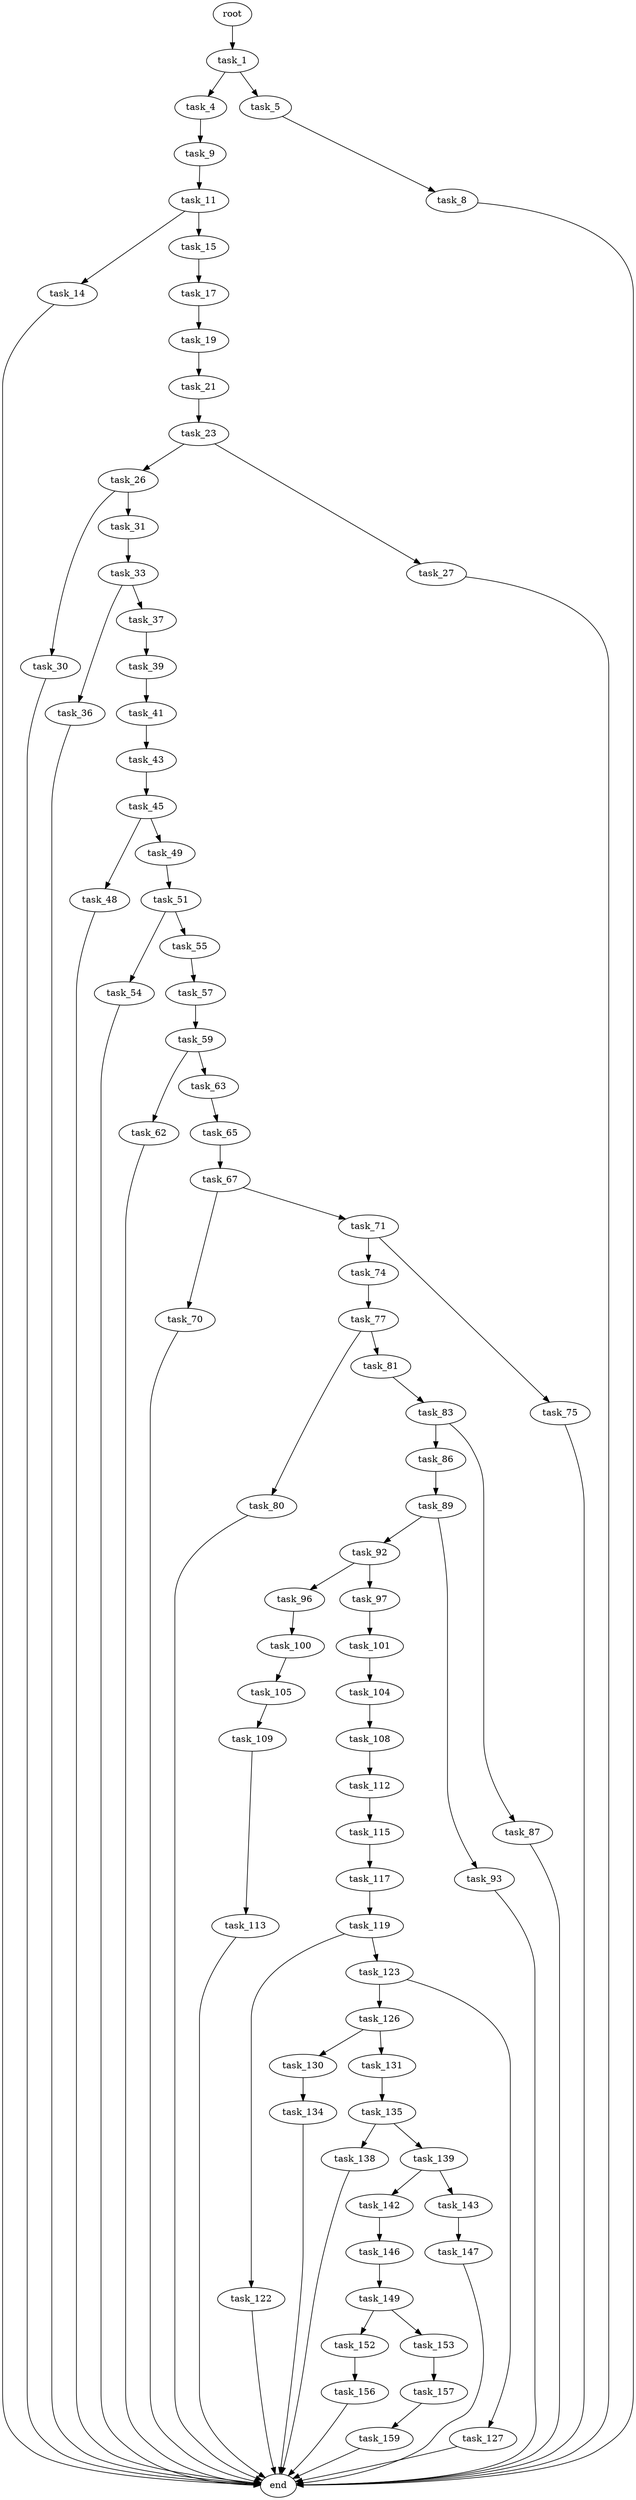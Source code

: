 digraph G {
  root [size="0.000000"];
  task_1 [size="652719563600.000000"];
  task_4 [size="224463641398.000000"];
  task_5 [size="185597861644.000000"];
  task_9 [size="35230218785.000000"];
  task_8 [size="425520221981.000000"];
  end [size="0.000000"];
  task_11 [size="368293445632.000000"];
  task_14 [size="1073741824000.000000"];
  task_15 [size="156338217612.000000"];
  task_17 [size="1073741824000.000000"];
  task_19 [size="3358210033.000000"];
  task_21 [size="7864923185.000000"];
  task_23 [size="451995786909.000000"];
  task_26 [size="1972795007.000000"];
  task_27 [size="549755813888.000000"];
  task_30 [size="368293445632.000000"];
  task_31 [size="186058335900.000000"];
  task_33 [size="23893451429.000000"];
  task_36 [size="368293445632.000000"];
  task_37 [size="6795521548.000000"];
  task_39 [size="231928233984.000000"];
  task_41 [size="25459906439.000000"];
  task_43 [size="130012052148.000000"];
  task_45 [size="117967111104.000000"];
  task_48 [size="24686755356.000000"];
  task_49 [size="26836682321.000000"];
  task_51 [size="368293445632.000000"];
  task_54 [size="98685693649.000000"];
  task_55 [size="782757789696.000000"];
  task_57 [size="639627619733.000000"];
  task_59 [size="986433377662.000000"];
  task_62 [size="1558720869.000000"];
  task_63 [size="632293072605.000000"];
  task_65 [size="1073741824000.000000"];
  task_67 [size="412254191035.000000"];
  task_70 [size="68719476736.000000"];
  task_71 [size="24795268105.000000"];
  task_74 [size="18472339797.000000"];
  task_75 [size="68973863095.000000"];
  task_77 [size="134217728000.000000"];
  task_80 [size="30344426211.000000"];
  task_81 [size="8589934592.000000"];
  task_83 [size="12894247195.000000"];
  task_86 [size="134217728000.000000"];
  task_87 [size="231928233984.000000"];
  task_89 [size="8589934592.000000"];
  task_92 [size="28991029248.000000"];
  task_93 [size="46580453616.000000"];
  task_96 [size="22405621060.000000"];
  task_97 [size="13685220025.000000"];
  task_100 [size="177786068232.000000"];
  task_101 [size="993353706932.000000"];
  task_105 [size="4126386257.000000"];
  task_104 [size="57494958925.000000"];
  task_108 [size="1073741824000.000000"];
  task_109 [size="368293445632.000000"];
  task_112 [size="33547276176.000000"];
  task_113 [size="28991029248.000000"];
  task_115 [size="307442307191.000000"];
  task_117 [size="175365090984.000000"];
  task_119 [size="10210376779.000000"];
  task_122 [size="28991029248.000000"];
  task_123 [size="68719476736.000000"];
  task_126 [size="24109870230.000000"];
  task_127 [size="10506864669.000000"];
  task_130 [size="549755813888.000000"];
  task_131 [size="368293445632.000000"];
  task_134 [size="660269975196.000000"];
  task_135 [size="16592464816.000000"];
  task_138 [size="1073741824000.000000"];
  task_139 [size="231928233984.000000"];
  task_142 [size="368293445632.000000"];
  task_143 [size="21424412773.000000"];
  task_146 [size="12152966485.000000"];
  task_147 [size="549755813888.000000"];
  task_149 [size="941481048691.000000"];
  task_152 [size="42885607019.000000"];
  task_153 [size="126446106468.000000"];
  task_156 [size="9473983756.000000"];
  task_157 [size="100704068321.000000"];
  task_159 [size="782757789696.000000"];

  root -> task_1 [size="1.000000"];
  task_1 -> task_4 [size="536870912.000000"];
  task_1 -> task_5 [size="536870912.000000"];
  task_4 -> task_9 [size="209715200.000000"];
  task_5 -> task_8 [size="536870912.000000"];
  task_9 -> task_11 [size="679477248.000000"];
  task_8 -> end [size="1.000000"];
  task_11 -> task_14 [size="411041792.000000"];
  task_11 -> task_15 [size="411041792.000000"];
  task_14 -> end [size="1.000000"];
  task_15 -> task_17 [size="134217728.000000"];
  task_17 -> task_19 [size="838860800.000000"];
  task_19 -> task_21 [size="75497472.000000"];
  task_21 -> task_23 [size="679477248.000000"];
  task_23 -> task_26 [size="411041792.000000"];
  task_23 -> task_27 [size="411041792.000000"];
  task_26 -> task_30 [size="134217728.000000"];
  task_26 -> task_31 [size="134217728.000000"];
  task_27 -> end [size="1.000000"];
  task_30 -> end [size="1.000000"];
  task_31 -> task_33 [size="134217728.000000"];
  task_33 -> task_36 [size="75497472.000000"];
  task_33 -> task_37 [size="75497472.000000"];
  task_36 -> end [size="1.000000"];
  task_37 -> task_39 [size="134217728.000000"];
  task_39 -> task_41 [size="301989888.000000"];
  task_41 -> task_43 [size="33554432.000000"];
  task_43 -> task_45 [size="411041792.000000"];
  task_45 -> task_48 [size="134217728.000000"];
  task_45 -> task_49 [size="134217728.000000"];
  task_48 -> end [size="1.000000"];
  task_49 -> task_51 [size="679477248.000000"];
  task_51 -> task_54 [size="411041792.000000"];
  task_51 -> task_55 [size="411041792.000000"];
  task_54 -> end [size="1.000000"];
  task_55 -> task_57 [size="679477248.000000"];
  task_57 -> task_59 [size="679477248.000000"];
  task_59 -> task_62 [size="679477248.000000"];
  task_59 -> task_63 [size="679477248.000000"];
  task_62 -> end [size="1.000000"];
  task_63 -> task_65 [size="411041792.000000"];
  task_65 -> task_67 [size="838860800.000000"];
  task_67 -> task_70 [size="301989888.000000"];
  task_67 -> task_71 [size="301989888.000000"];
  task_70 -> end [size="1.000000"];
  task_71 -> task_74 [size="411041792.000000"];
  task_71 -> task_75 [size="411041792.000000"];
  task_74 -> task_77 [size="838860800.000000"];
  task_75 -> end [size="1.000000"];
  task_77 -> task_80 [size="209715200.000000"];
  task_77 -> task_81 [size="209715200.000000"];
  task_80 -> end [size="1.000000"];
  task_81 -> task_83 [size="33554432.000000"];
  task_83 -> task_86 [size="209715200.000000"];
  task_83 -> task_87 [size="209715200.000000"];
  task_86 -> task_89 [size="209715200.000000"];
  task_87 -> end [size="1.000000"];
  task_89 -> task_92 [size="33554432.000000"];
  task_89 -> task_93 [size="33554432.000000"];
  task_92 -> task_96 [size="75497472.000000"];
  task_92 -> task_97 [size="75497472.000000"];
  task_93 -> end [size="1.000000"];
  task_96 -> task_100 [size="536870912.000000"];
  task_97 -> task_101 [size="838860800.000000"];
  task_100 -> task_105 [size="134217728.000000"];
  task_101 -> task_104 [size="679477248.000000"];
  task_105 -> task_109 [size="411041792.000000"];
  task_104 -> task_108 [size="75497472.000000"];
  task_108 -> task_112 [size="838860800.000000"];
  task_109 -> task_113 [size="411041792.000000"];
  task_112 -> task_115 [size="679477248.000000"];
  task_113 -> end [size="1.000000"];
  task_115 -> task_117 [size="301989888.000000"];
  task_117 -> task_119 [size="209715200.000000"];
  task_119 -> task_122 [size="209715200.000000"];
  task_119 -> task_123 [size="209715200.000000"];
  task_122 -> end [size="1.000000"];
  task_123 -> task_126 [size="134217728.000000"];
  task_123 -> task_127 [size="134217728.000000"];
  task_126 -> task_130 [size="411041792.000000"];
  task_126 -> task_131 [size="411041792.000000"];
  task_127 -> end [size="1.000000"];
  task_130 -> task_134 [size="536870912.000000"];
  task_131 -> task_135 [size="411041792.000000"];
  task_134 -> end [size="1.000000"];
  task_135 -> task_138 [size="536870912.000000"];
  task_135 -> task_139 [size="536870912.000000"];
  task_138 -> end [size="1.000000"];
  task_139 -> task_142 [size="301989888.000000"];
  task_139 -> task_143 [size="301989888.000000"];
  task_142 -> task_146 [size="411041792.000000"];
  task_143 -> task_147 [size="679477248.000000"];
  task_146 -> task_149 [size="33554432.000000"];
  task_147 -> end [size="1.000000"];
  task_149 -> task_152 [size="679477248.000000"];
  task_149 -> task_153 [size="679477248.000000"];
  task_152 -> task_156 [size="838860800.000000"];
  task_153 -> task_157 [size="134217728.000000"];
  task_156 -> end [size="1.000000"];
  task_157 -> task_159 [size="75497472.000000"];
  task_159 -> end [size="1.000000"];
}
